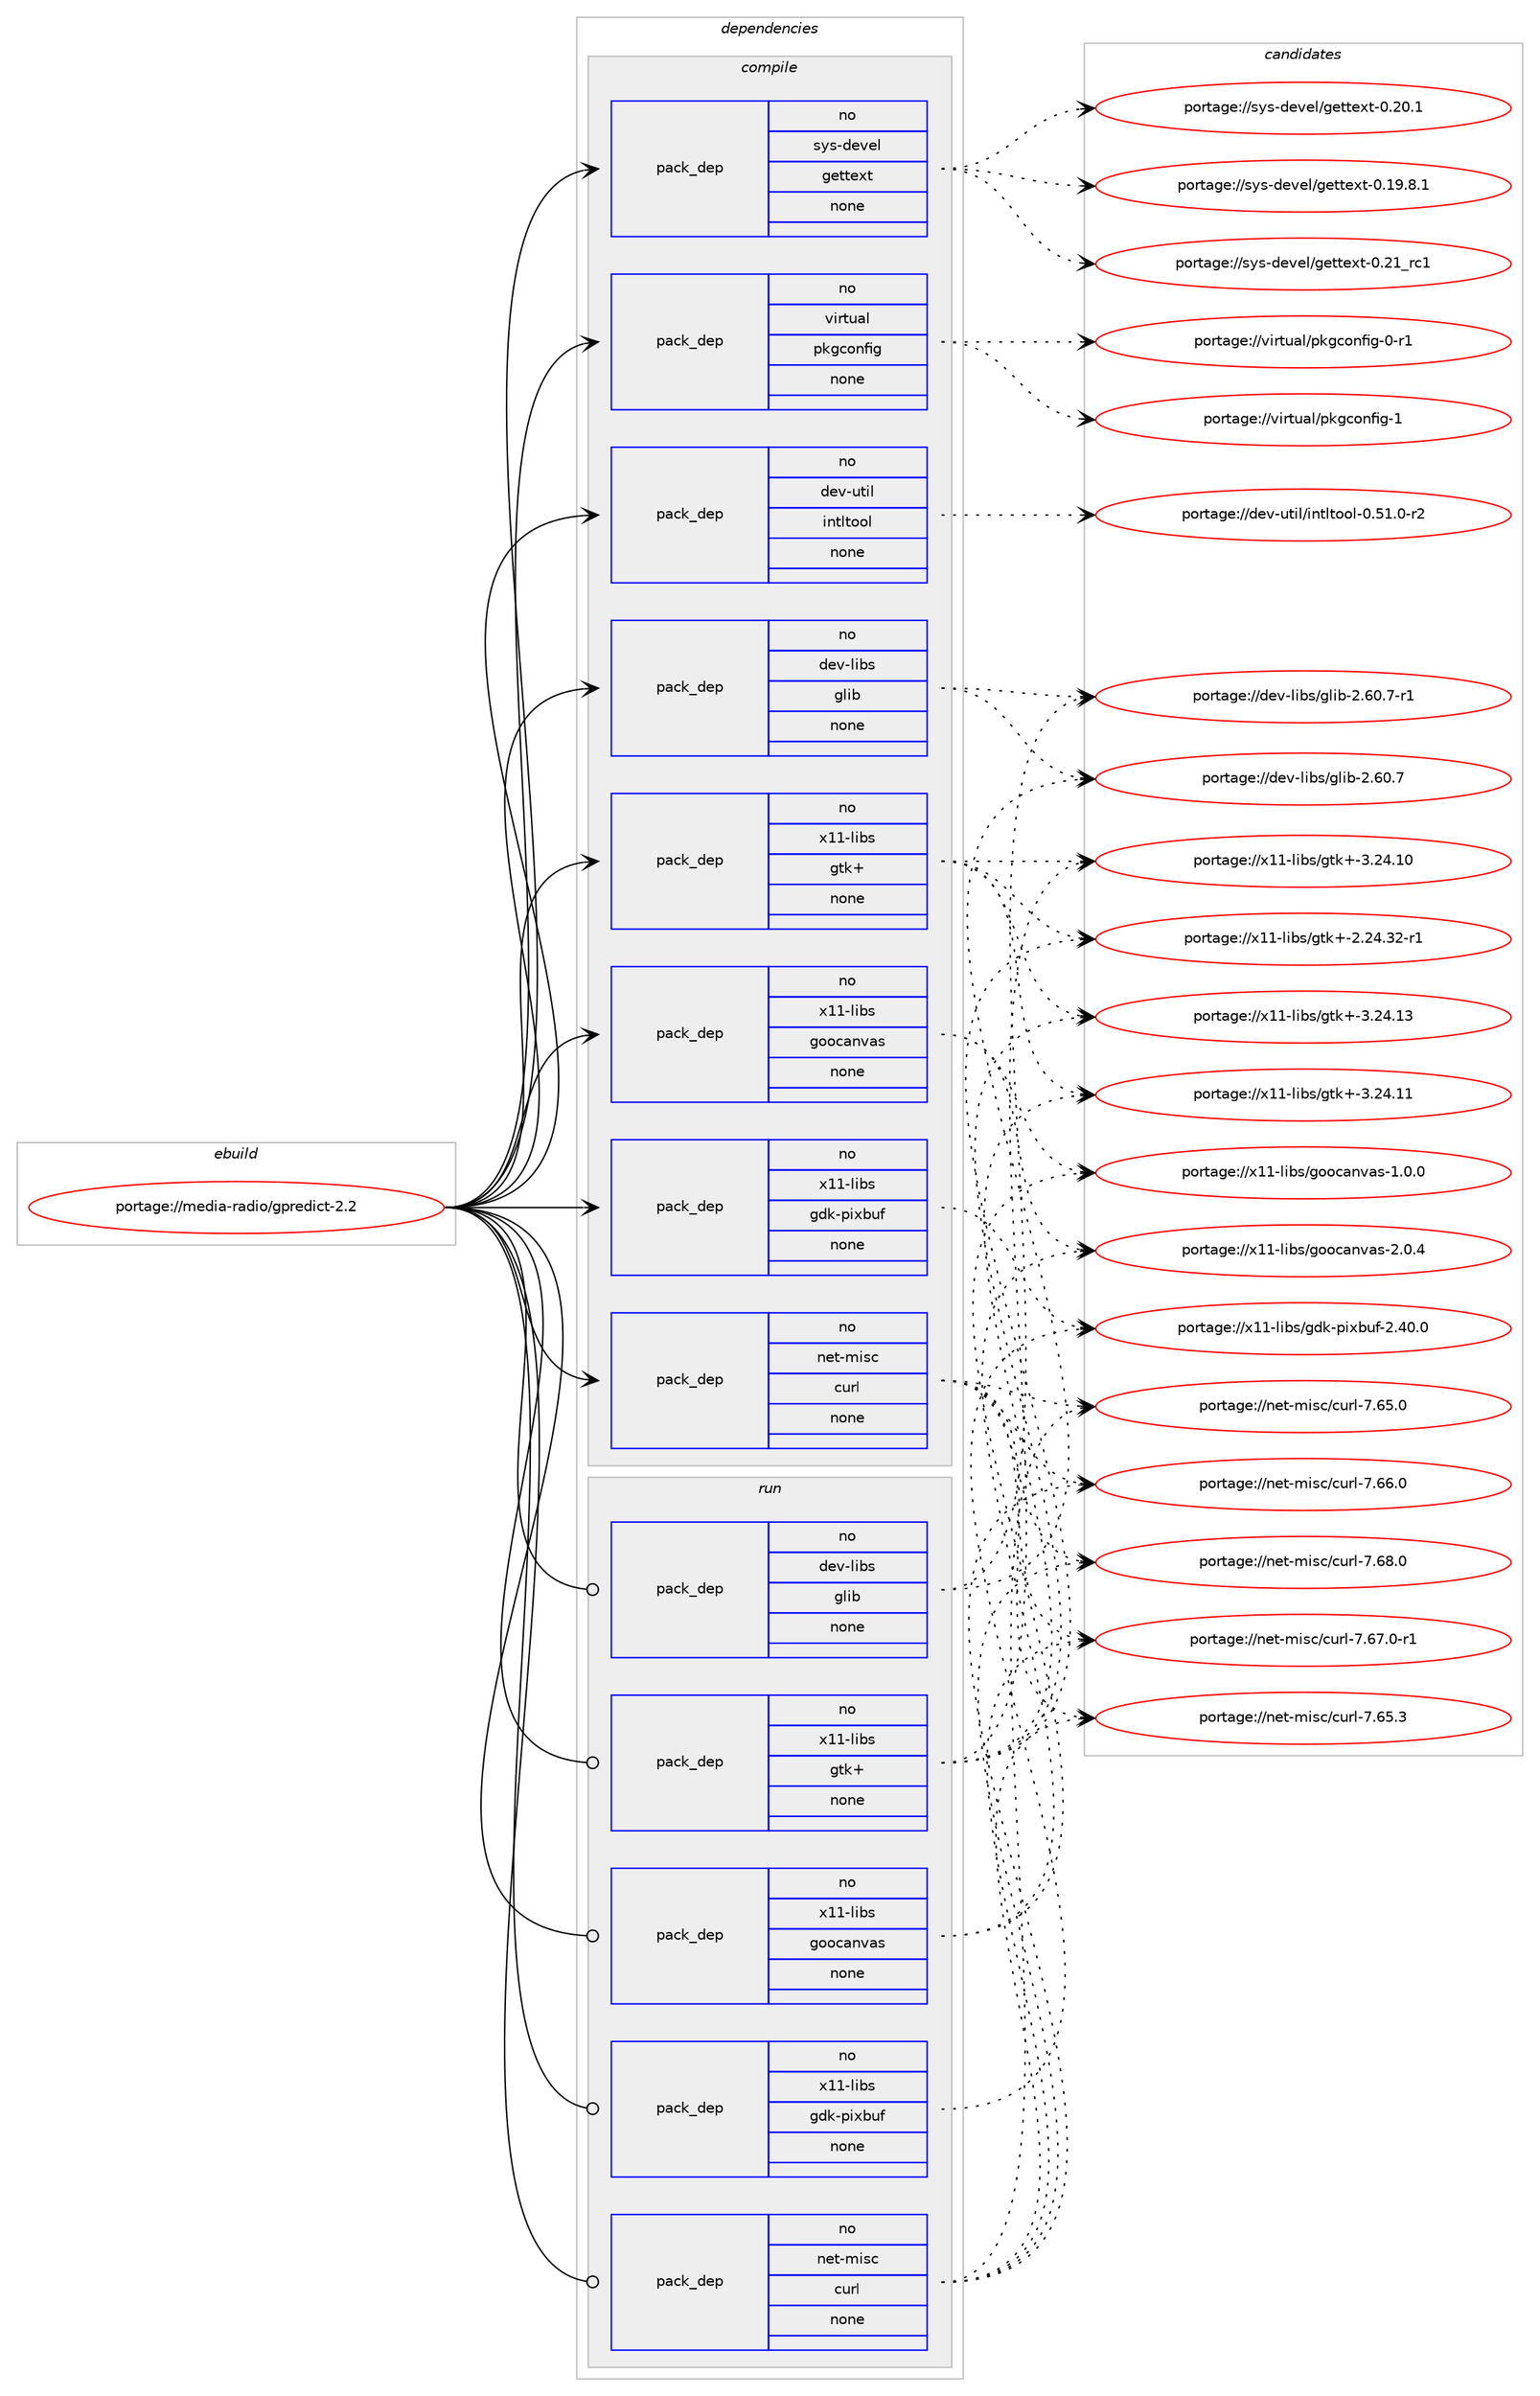 digraph prolog {

# *************
# Graph options
# *************

newrank=true;
concentrate=true;
compound=true;
graph [rankdir=LR,fontname=Helvetica,fontsize=10,ranksep=1.5];#, ranksep=2.5, nodesep=0.2];
edge  [arrowhead=vee];
node  [fontname=Helvetica,fontsize=10];

# **********
# The ebuild
# **********

subgraph cluster_leftcol {
color=gray;
rank=same;
label=<<i>ebuild</i>>;
id [label="portage://media-radio/gpredict-2.2", color=red, width=4, href="../media-radio/gpredict-2.2.svg"];
}

# ****************
# The dependencies
# ****************

subgraph cluster_midcol {
color=gray;
label=<<i>dependencies</i>>;
subgraph cluster_compile {
fillcolor="#eeeeee";
style=filled;
label=<<i>compile</i>>;
subgraph pack1023 {
dependency1463 [label=<<TABLE BORDER="0" CELLBORDER="1" CELLSPACING="0" CELLPADDING="4" WIDTH="220"><TR><TD ROWSPAN="6" CELLPADDING="30">pack_dep</TD></TR><TR><TD WIDTH="110">no</TD></TR><TR><TD>dev-libs</TD></TR><TR><TD>glib</TD></TR><TR><TD>none</TD></TR><TR><TD></TD></TR></TABLE>>, shape=none, color=blue];
}
id:e -> dependency1463:w [weight=20,style="solid",arrowhead="vee"];
subgraph pack1024 {
dependency1464 [label=<<TABLE BORDER="0" CELLBORDER="1" CELLSPACING="0" CELLPADDING="4" WIDTH="220"><TR><TD ROWSPAN="6" CELLPADDING="30">pack_dep</TD></TR><TR><TD WIDTH="110">no</TD></TR><TR><TD>dev-util</TD></TR><TR><TD>intltool</TD></TR><TR><TD>none</TD></TR><TR><TD></TD></TR></TABLE>>, shape=none, color=blue];
}
id:e -> dependency1464:w [weight=20,style="solid",arrowhead="vee"];
subgraph pack1025 {
dependency1465 [label=<<TABLE BORDER="0" CELLBORDER="1" CELLSPACING="0" CELLPADDING="4" WIDTH="220"><TR><TD ROWSPAN="6" CELLPADDING="30">pack_dep</TD></TR><TR><TD WIDTH="110">no</TD></TR><TR><TD>net-misc</TD></TR><TR><TD>curl</TD></TR><TR><TD>none</TD></TR><TR><TD></TD></TR></TABLE>>, shape=none, color=blue];
}
id:e -> dependency1465:w [weight=20,style="solid",arrowhead="vee"];
subgraph pack1026 {
dependency1466 [label=<<TABLE BORDER="0" CELLBORDER="1" CELLSPACING="0" CELLPADDING="4" WIDTH="220"><TR><TD ROWSPAN="6" CELLPADDING="30">pack_dep</TD></TR><TR><TD WIDTH="110">no</TD></TR><TR><TD>sys-devel</TD></TR><TR><TD>gettext</TD></TR><TR><TD>none</TD></TR><TR><TD></TD></TR></TABLE>>, shape=none, color=blue];
}
id:e -> dependency1466:w [weight=20,style="solid",arrowhead="vee"];
subgraph pack1027 {
dependency1467 [label=<<TABLE BORDER="0" CELLBORDER="1" CELLSPACING="0" CELLPADDING="4" WIDTH="220"><TR><TD ROWSPAN="6" CELLPADDING="30">pack_dep</TD></TR><TR><TD WIDTH="110">no</TD></TR><TR><TD>virtual</TD></TR><TR><TD>pkgconfig</TD></TR><TR><TD>none</TD></TR><TR><TD></TD></TR></TABLE>>, shape=none, color=blue];
}
id:e -> dependency1467:w [weight=20,style="solid",arrowhead="vee"];
subgraph pack1028 {
dependency1468 [label=<<TABLE BORDER="0" CELLBORDER="1" CELLSPACING="0" CELLPADDING="4" WIDTH="220"><TR><TD ROWSPAN="6" CELLPADDING="30">pack_dep</TD></TR><TR><TD WIDTH="110">no</TD></TR><TR><TD>x11-libs</TD></TR><TR><TD>gdk-pixbuf</TD></TR><TR><TD>none</TD></TR><TR><TD></TD></TR></TABLE>>, shape=none, color=blue];
}
id:e -> dependency1468:w [weight=20,style="solid",arrowhead="vee"];
subgraph pack1029 {
dependency1469 [label=<<TABLE BORDER="0" CELLBORDER="1" CELLSPACING="0" CELLPADDING="4" WIDTH="220"><TR><TD ROWSPAN="6" CELLPADDING="30">pack_dep</TD></TR><TR><TD WIDTH="110">no</TD></TR><TR><TD>x11-libs</TD></TR><TR><TD>goocanvas</TD></TR><TR><TD>none</TD></TR><TR><TD></TD></TR></TABLE>>, shape=none, color=blue];
}
id:e -> dependency1469:w [weight=20,style="solid",arrowhead="vee"];
subgraph pack1030 {
dependency1470 [label=<<TABLE BORDER="0" CELLBORDER="1" CELLSPACING="0" CELLPADDING="4" WIDTH="220"><TR><TD ROWSPAN="6" CELLPADDING="30">pack_dep</TD></TR><TR><TD WIDTH="110">no</TD></TR><TR><TD>x11-libs</TD></TR><TR><TD>gtk+</TD></TR><TR><TD>none</TD></TR><TR><TD></TD></TR></TABLE>>, shape=none, color=blue];
}
id:e -> dependency1470:w [weight=20,style="solid",arrowhead="vee"];
}
subgraph cluster_compileandrun {
fillcolor="#eeeeee";
style=filled;
label=<<i>compile and run</i>>;
}
subgraph cluster_run {
fillcolor="#eeeeee";
style=filled;
label=<<i>run</i>>;
subgraph pack1031 {
dependency1471 [label=<<TABLE BORDER="0" CELLBORDER="1" CELLSPACING="0" CELLPADDING="4" WIDTH="220"><TR><TD ROWSPAN="6" CELLPADDING="30">pack_dep</TD></TR><TR><TD WIDTH="110">no</TD></TR><TR><TD>dev-libs</TD></TR><TR><TD>glib</TD></TR><TR><TD>none</TD></TR><TR><TD></TD></TR></TABLE>>, shape=none, color=blue];
}
id:e -> dependency1471:w [weight=20,style="solid",arrowhead="odot"];
subgraph pack1032 {
dependency1472 [label=<<TABLE BORDER="0" CELLBORDER="1" CELLSPACING="0" CELLPADDING="4" WIDTH="220"><TR><TD ROWSPAN="6" CELLPADDING="30">pack_dep</TD></TR><TR><TD WIDTH="110">no</TD></TR><TR><TD>net-misc</TD></TR><TR><TD>curl</TD></TR><TR><TD>none</TD></TR><TR><TD></TD></TR></TABLE>>, shape=none, color=blue];
}
id:e -> dependency1472:w [weight=20,style="solid",arrowhead="odot"];
subgraph pack1033 {
dependency1473 [label=<<TABLE BORDER="0" CELLBORDER="1" CELLSPACING="0" CELLPADDING="4" WIDTH="220"><TR><TD ROWSPAN="6" CELLPADDING="30">pack_dep</TD></TR><TR><TD WIDTH="110">no</TD></TR><TR><TD>x11-libs</TD></TR><TR><TD>gdk-pixbuf</TD></TR><TR><TD>none</TD></TR><TR><TD></TD></TR></TABLE>>, shape=none, color=blue];
}
id:e -> dependency1473:w [weight=20,style="solid",arrowhead="odot"];
subgraph pack1034 {
dependency1474 [label=<<TABLE BORDER="0" CELLBORDER="1" CELLSPACING="0" CELLPADDING="4" WIDTH="220"><TR><TD ROWSPAN="6" CELLPADDING="30">pack_dep</TD></TR><TR><TD WIDTH="110">no</TD></TR><TR><TD>x11-libs</TD></TR><TR><TD>goocanvas</TD></TR><TR><TD>none</TD></TR><TR><TD></TD></TR></TABLE>>, shape=none, color=blue];
}
id:e -> dependency1474:w [weight=20,style="solid",arrowhead="odot"];
subgraph pack1035 {
dependency1475 [label=<<TABLE BORDER="0" CELLBORDER="1" CELLSPACING="0" CELLPADDING="4" WIDTH="220"><TR><TD ROWSPAN="6" CELLPADDING="30">pack_dep</TD></TR><TR><TD WIDTH="110">no</TD></TR><TR><TD>x11-libs</TD></TR><TR><TD>gtk+</TD></TR><TR><TD>none</TD></TR><TR><TD></TD></TR></TABLE>>, shape=none, color=blue];
}
id:e -> dependency1475:w [weight=20,style="solid",arrowhead="odot"];
}
}

# **************
# The candidates
# **************

subgraph cluster_choices {
rank=same;
color=gray;
label=<<i>candidates</i>>;

subgraph choice1023 {
color=black;
nodesep=1;
choice10010111845108105981154710310810598455046544846554511449 [label="portage://dev-libs/glib-2.60.7-r1", color=red, width=4,href="../dev-libs/glib-2.60.7-r1.svg"];
choice1001011184510810598115471031081059845504654484655 [label="portage://dev-libs/glib-2.60.7", color=red, width=4,href="../dev-libs/glib-2.60.7.svg"];
dependency1463:e -> choice10010111845108105981154710310810598455046544846554511449:w [style=dotted,weight="100"];
dependency1463:e -> choice1001011184510810598115471031081059845504654484655:w [style=dotted,weight="100"];
}
subgraph choice1024 {
color=black;
nodesep=1;
choice1001011184511711610510847105110116108116111111108454846534946484511450 [label="portage://dev-util/intltool-0.51.0-r2", color=red, width=4,href="../dev-util/intltool-0.51.0-r2.svg"];
dependency1464:e -> choice1001011184511711610510847105110116108116111111108454846534946484511450:w [style=dotted,weight="100"];
}
subgraph choice1025 {
color=black;
nodesep=1;
choice1101011164510910511599479911711410845554654564648 [label="portage://net-misc/curl-7.68.0", color=red, width=4,href="../net-misc/curl-7.68.0.svg"];
choice11010111645109105115994799117114108455546545546484511449 [label="portage://net-misc/curl-7.67.0-r1", color=red, width=4,href="../net-misc/curl-7.67.0-r1.svg"];
choice1101011164510910511599479911711410845554654544648 [label="portage://net-misc/curl-7.66.0", color=red, width=4,href="../net-misc/curl-7.66.0.svg"];
choice1101011164510910511599479911711410845554654534651 [label="portage://net-misc/curl-7.65.3", color=red, width=4,href="../net-misc/curl-7.65.3.svg"];
choice1101011164510910511599479911711410845554654534648 [label="portage://net-misc/curl-7.65.0", color=red, width=4,href="../net-misc/curl-7.65.0.svg"];
dependency1465:e -> choice1101011164510910511599479911711410845554654564648:w [style=dotted,weight="100"];
dependency1465:e -> choice11010111645109105115994799117114108455546545546484511449:w [style=dotted,weight="100"];
dependency1465:e -> choice1101011164510910511599479911711410845554654544648:w [style=dotted,weight="100"];
dependency1465:e -> choice1101011164510910511599479911711410845554654534651:w [style=dotted,weight="100"];
dependency1465:e -> choice1101011164510910511599479911711410845554654534648:w [style=dotted,weight="100"];
}
subgraph choice1026 {
color=black;
nodesep=1;
choice11512111545100101118101108471031011161161011201164548465049951149949 [label="portage://sys-devel/gettext-0.21_rc1", color=red, width=4,href="../sys-devel/gettext-0.21_rc1.svg"];
choice115121115451001011181011084710310111611610112011645484650484649 [label="portage://sys-devel/gettext-0.20.1", color=red, width=4,href="../sys-devel/gettext-0.20.1.svg"];
choice1151211154510010111810110847103101116116101120116454846495746564649 [label="portage://sys-devel/gettext-0.19.8.1", color=red, width=4,href="../sys-devel/gettext-0.19.8.1.svg"];
dependency1466:e -> choice11512111545100101118101108471031011161161011201164548465049951149949:w [style=dotted,weight="100"];
dependency1466:e -> choice115121115451001011181011084710310111611610112011645484650484649:w [style=dotted,weight="100"];
dependency1466:e -> choice1151211154510010111810110847103101116116101120116454846495746564649:w [style=dotted,weight="100"];
}
subgraph choice1027 {
color=black;
nodesep=1;
choice1181051141161179710847112107103991111101021051034549 [label="portage://virtual/pkgconfig-1", color=red, width=4,href="../virtual/pkgconfig-1.svg"];
choice11810511411611797108471121071039911111010210510345484511449 [label="portage://virtual/pkgconfig-0-r1", color=red, width=4,href="../virtual/pkgconfig-0-r1.svg"];
dependency1467:e -> choice1181051141161179710847112107103991111101021051034549:w [style=dotted,weight="100"];
dependency1467:e -> choice11810511411611797108471121071039911111010210510345484511449:w [style=dotted,weight="100"];
}
subgraph choice1028 {
color=black;
nodesep=1;
choice1204949451081059811547103100107451121051209811710245504652484648 [label="portage://x11-libs/gdk-pixbuf-2.40.0", color=red, width=4,href="../x11-libs/gdk-pixbuf-2.40.0.svg"];
dependency1468:e -> choice1204949451081059811547103100107451121051209811710245504652484648:w [style=dotted,weight="100"];
}
subgraph choice1029 {
color=black;
nodesep=1;
choice1204949451081059811547103111111999711011897115455046484652 [label="portage://x11-libs/goocanvas-2.0.4", color=red, width=4,href="../x11-libs/goocanvas-2.0.4.svg"];
choice1204949451081059811547103111111999711011897115454946484648 [label="portage://x11-libs/goocanvas-1.0.0", color=red, width=4,href="../x11-libs/goocanvas-1.0.0.svg"];
dependency1469:e -> choice1204949451081059811547103111111999711011897115455046484652:w [style=dotted,weight="100"];
dependency1469:e -> choice1204949451081059811547103111111999711011897115454946484648:w [style=dotted,weight="100"];
}
subgraph choice1030 {
color=black;
nodesep=1;
choice1204949451081059811547103116107434551465052464951 [label="portage://x11-libs/gtk+-3.24.13", color=red, width=4,href="../x11-libs/gtk+-3.24.13.svg"];
choice1204949451081059811547103116107434551465052464949 [label="portage://x11-libs/gtk+-3.24.11", color=red, width=4,href="../x11-libs/gtk+-3.24.11.svg"];
choice1204949451081059811547103116107434551465052464948 [label="portage://x11-libs/gtk+-3.24.10", color=red, width=4,href="../x11-libs/gtk+-3.24.10.svg"];
choice12049494510810598115471031161074345504650524651504511449 [label="portage://x11-libs/gtk+-2.24.32-r1", color=red, width=4,href="../x11-libs/gtk+-2.24.32-r1.svg"];
dependency1470:e -> choice1204949451081059811547103116107434551465052464951:w [style=dotted,weight="100"];
dependency1470:e -> choice1204949451081059811547103116107434551465052464949:w [style=dotted,weight="100"];
dependency1470:e -> choice1204949451081059811547103116107434551465052464948:w [style=dotted,weight="100"];
dependency1470:e -> choice12049494510810598115471031161074345504650524651504511449:w [style=dotted,weight="100"];
}
subgraph choice1031 {
color=black;
nodesep=1;
choice10010111845108105981154710310810598455046544846554511449 [label="portage://dev-libs/glib-2.60.7-r1", color=red, width=4,href="../dev-libs/glib-2.60.7-r1.svg"];
choice1001011184510810598115471031081059845504654484655 [label="portage://dev-libs/glib-2.60.7", color=red, width=4,href="../dev-libs/glib-2.60.7.svg"];
dependency1471:e -> choice10010111845108105981154710310810598455046544846554511449:w [style=dotted,weight="100"];
dependency1471:e -> choice1001011184510810598115471031081059845504654484655:w [style=dotted,weight="100"];
}
subgraph choice1032 {
color=black;
nodesep=1;
choice1101011164510910511599479911711410845554654564648 [label="portage://net-misc/curl-7.68.0", color=red, width=4,href="../net-misc/curl-7.68.0.svg"];
choice11010111645109105115994799117114108455546545546484511449 [label="portage://net-misc/curl-7.67.0-r1", color=red, width=4,href="../net-misc/curl-7.67.0-r1.svg"];
choice1101011164510910511599479911711410845554654544648 [label="portage://net-misc/curl-7.66.0", color=red, width=4,href="../net-misc/curl-7.66.0.svg"];
choice1101011164510910511599479911711410845554654534651 [label="portage://net-misc/curl-7.65.3", color=red, width=4,href="../net-misc/curl-7.65.3.svg"];
choice1101011164510910511599479911711410845554654534648 [label="portage://net-misc/curl-7.65.0", color=red, width=4,href="../net-misc/curl-7.65.0.svg"];
dependency1472:e -> choice1101011164510910511599479911711410845554654564648:w [style=dotted,weight="100"];
dependency1472:e -> choice11010111645109105115994799117114108455546545546484511449:w [style=dotted,weight="100"];
dependency1472:e -> choice1101011164510910511599479911711410845554654544648:w [style=dotted,weight="100"];
dependency1472:e -> choice1101011164510910511599479911711410845554654534651:w [style=dotted,weight="100"];
dependency1472:e -> choice1101011164510910511599479911711410845554654534648:w [style=dotted,weight="100"];
}
subgraph choice1033 {
color=black;
nodesep=1;
choice1204949451081059811547103100107451121051209811710245504652484648 [label="portage://x11-libs/gdk-pixbuf-2.40.0", color=red, width=4,href="../x11-libs/gdk-pixbuf-2.40.0.svg"];
dependency1473:e -> choice1204949451081059811547103100107451121051209811710245504652484648:w [style=dotted,weight="100"];
}
subgraph choice1034 {
color=black;
nodesep=1;
choice1204949451081059811547103111111999711011897115455046484652 [label="portage://x11-libs/goocanvas-2.0.4", color=red, width=4,href="../x11-libs/goocanvas-2.0.4.svg"];
choice1204949451081059811547103111111999711011897115454946484648 [label="portage://x11-libs/goocanvas-1.0.0", color=red, width=4,href="../x11-libs/goocanvas-1.0.0.svg"];
dependency1474:e -> choice1204949451081059811547103111111999711011897115455046484652:w [style=dotted,weight="100"];
dependency1474:e -> choice1204949451081059811547103111111999711011897115454946484648:w [style=dotted,weight="100"];
}
subgraph choice1035 {
color=black;
nodesep=1;
choice1204949451081059811547103116107434551465052464951 [label="portage://x11-libs/gtk+-3.24.13", color=red, width=4,href="../x11-libs/gtk+-3.24.13.svg"];
choice1204949451081059811547103116107434551465052464949 [label="portage://x11-libs/gtk+-3.24.11", color=red, width=4,href="../x11-libs/gtk+-3.24.11.svg"];
choice1204949451081059811547103116107434551465052464948 [label="portage://x11-libs/gtk+-3.24.10", color=red, width=4,href="../x11-libs/gtk+-3.24.10.svg"];
choice12049494510810598115471031161074345504650524651504511449 [label="portage://x11-libs/gtk+-2.24.32-r1", color=red, width=4,href="../x11-libs/gtk+-2.24.32-r1.svg"];
dependency1475:e -> choice1204949451081059811547103116107434551465052464951:w [style=dotted,weight="100"];
dependency1475:e -> choice1204949451081059811547103116107434551465052464949:w [style=dotted,weight="100"];
dependency1475:e -> choice1204949451081059811547103116107434551465052464948:w [style=dotted,weight="100"];
dependency1475:e -> choice12049494510810598115471031161074345504650524651504511449:w [style=dotted,weight="100"];
}
}

}
